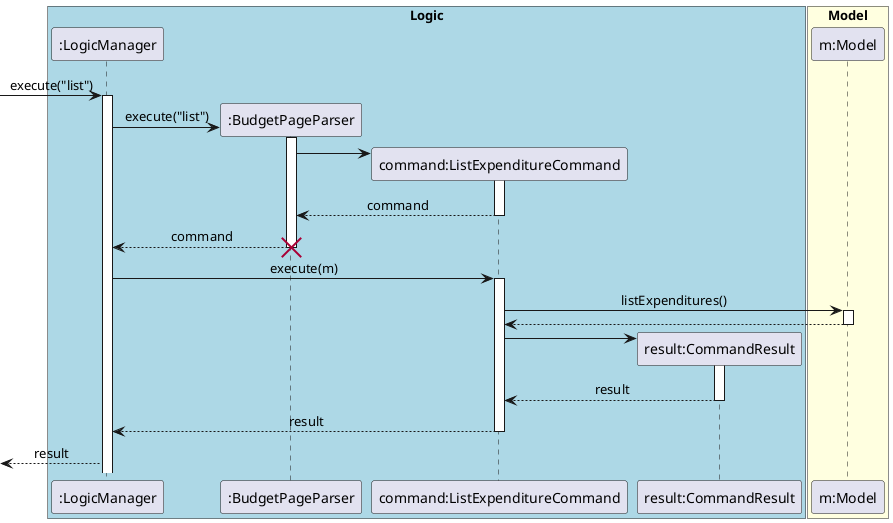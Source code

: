@startuml
skinparam Sequence {
    MessageAlign center
}
box "Logic" #LightBlue
participant ":LogicManager" as LM
participant ":BudgetPageParser" as BPP
participant "command:ListExpenditureCommand" as LEC
participant "result:CommandResult" as CR
end box

box "Model" #LightYellow
participant "m:Model" as M
end box

[-> LM : execute("list")
activate LM
create BPP
LM -> BPP : execute("list")

activate BPP

create LEC
BPP -> LEC
activate LEC
BPP <-- LEC : command
deactivate LEC

LM <-- BPP : command
deactivate BPP
destroy BPP
LM -> LEC : execute(m)
activate LEC

LEC -> M : listExpenditures()
activate M
LEC <-- M
deactivate M

create CR
LEC -> CR
activate CR
LEC <-- CR : result
deactivate CR

LM <-- LEC : result
deactivate LEC
[<-- LM : result


@enduml
